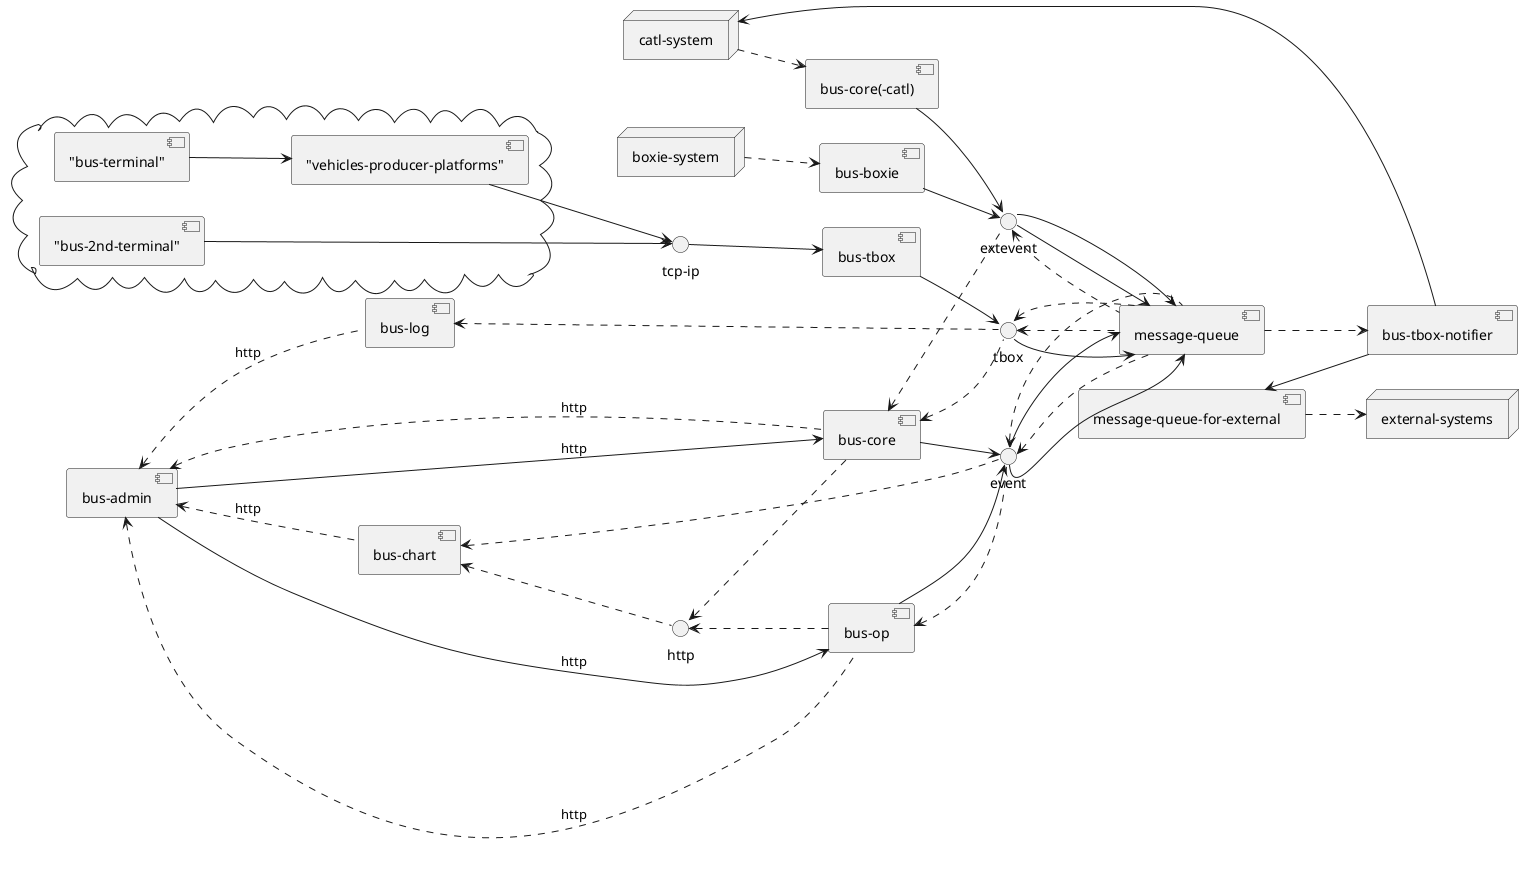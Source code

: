 @startuml

left to right direction

component "message-queue" as mq

component "bus-tbox" as bustbox

interface "tcp-ip" as tcpip
tcpip --> bustbox

cloud {
    ["bus-2nd-terminal"] --> tcpip
    ["vehicles-producer-platforms"] --> tcpip
    ["bus-terminal"] --> ["vehicles-producer-platforms"]
}

interface "tbox" as tbox

bustbox --> tbox
tbox --> mq

component "bus-core" as buscore
buscore <.. tbox
tbox <.. mq

interface "extevent" as extevent
buscore <.. extevent
extevent <.. mq

interface "event" as event
buscore --> event
event --> mq

component "bus-op" as busop
busop <.. event
event <.. mq
busop --> event
event --> mq

component "bus-log" as buslog
buslog <.. tbox
tbox <.. mq

component "bus-chart" as buschart
buschart <.. event
event <.. mq

interface "http" as http
buschart <.. http
http <.. buscore
http <.. busop

component "bus-boxie" as busboxie
busboxie --> extevent
extevent --> mq

component "bus-core(-catl)" as buscatl
buscatl --> extevent
extevent --> mq

node "catl-system" as catlsys
catlsys ..> buscatl

node "boxie-system" as boxiesys
boxiesys ..> busboxie

component "bus-admin" as busadmin
busadmin <.. buscore : http
busadmin --> buscore : http
busadmin <.. busop : http
busadmin --> busop : http
busadmin <.. buslog : http
busadmin <.. buschart : http

component "bus-tbox-notifier" as bustboxnotifier

component "message-queue-for-external" as extmq
mq ..> bustboxnotifier
extmq <-- bustboxnotifier
catlsys <-- bustboxnotifier

node "external-systems" as extsys
extmq ..> extsys

@enduml
